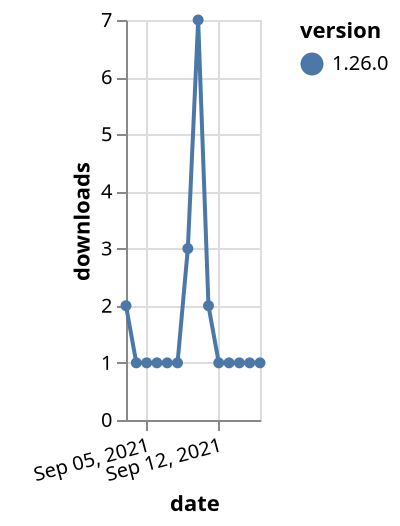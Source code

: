 {"$schema": "https://vega.github.io/schema/vega-lite/v5.json", "description": "A simple bar chart with embedded data.", "data": {"values": [{"date": "2021-09-03", "total": 504, "delta": 2, "version": "1.26.0"}, {"date": "2021-09-04", "total": 505, "delta": 1, "version": "1.26.0"}, {"date": "2021-09-05", "total": 506, "delta": 1, "version": "1.26.0"}, {"date": "2021-09-06", "total": 507, "delta": 1, "version": "1.26.0"}, {"date": "2021-09-07", "total": 508, "delta": 1, "version": "1.26.0"}, {"date": "2021-09-08", "total": 509, "delta": 1, "version": "1.26.0"}, {"date": "2021-09-09", "total": 512, "delta": 3, "version": "1.26.0"}, {"date": "2021-09-10", "total": 519, "delta": 7, "version": "1.26.0"}, {"date": "2021-09-11", "total": 521, "delta": 2, "version": "1.26.0"}, {"date": "2021-09-12", "total": 522, "delta": 1, "version": "1.26.0"}, {"date": "2021-09-13", "total": 523, "delta": 1, "version": "1.26.0"}, {"date": "2021-09-14", "total": 524, "delta": 1, "version": "1.26.0"}, {"date": "2021-09-15", "total": 525, "delta": 1, "version": "1.26.0"}, {"date": "2021-09-16", "total": 526, "delta": 1, "version": "1.26.0"}]}, "width": "container", "mark": {"type": "line", "point": {"filled": true}}, "encoding": {"x": {"field": "date", "type": "temporal", "timeUnit": "yearmonthdate", "title": "date", "axis": {"labelAngle": -15}}, "y": {"field": "delta", "type": "quantitative", "title": "downloads"}, "color": {"field": "version", "type": "nominal"}, "tooltip": {"field": "delta"}}}